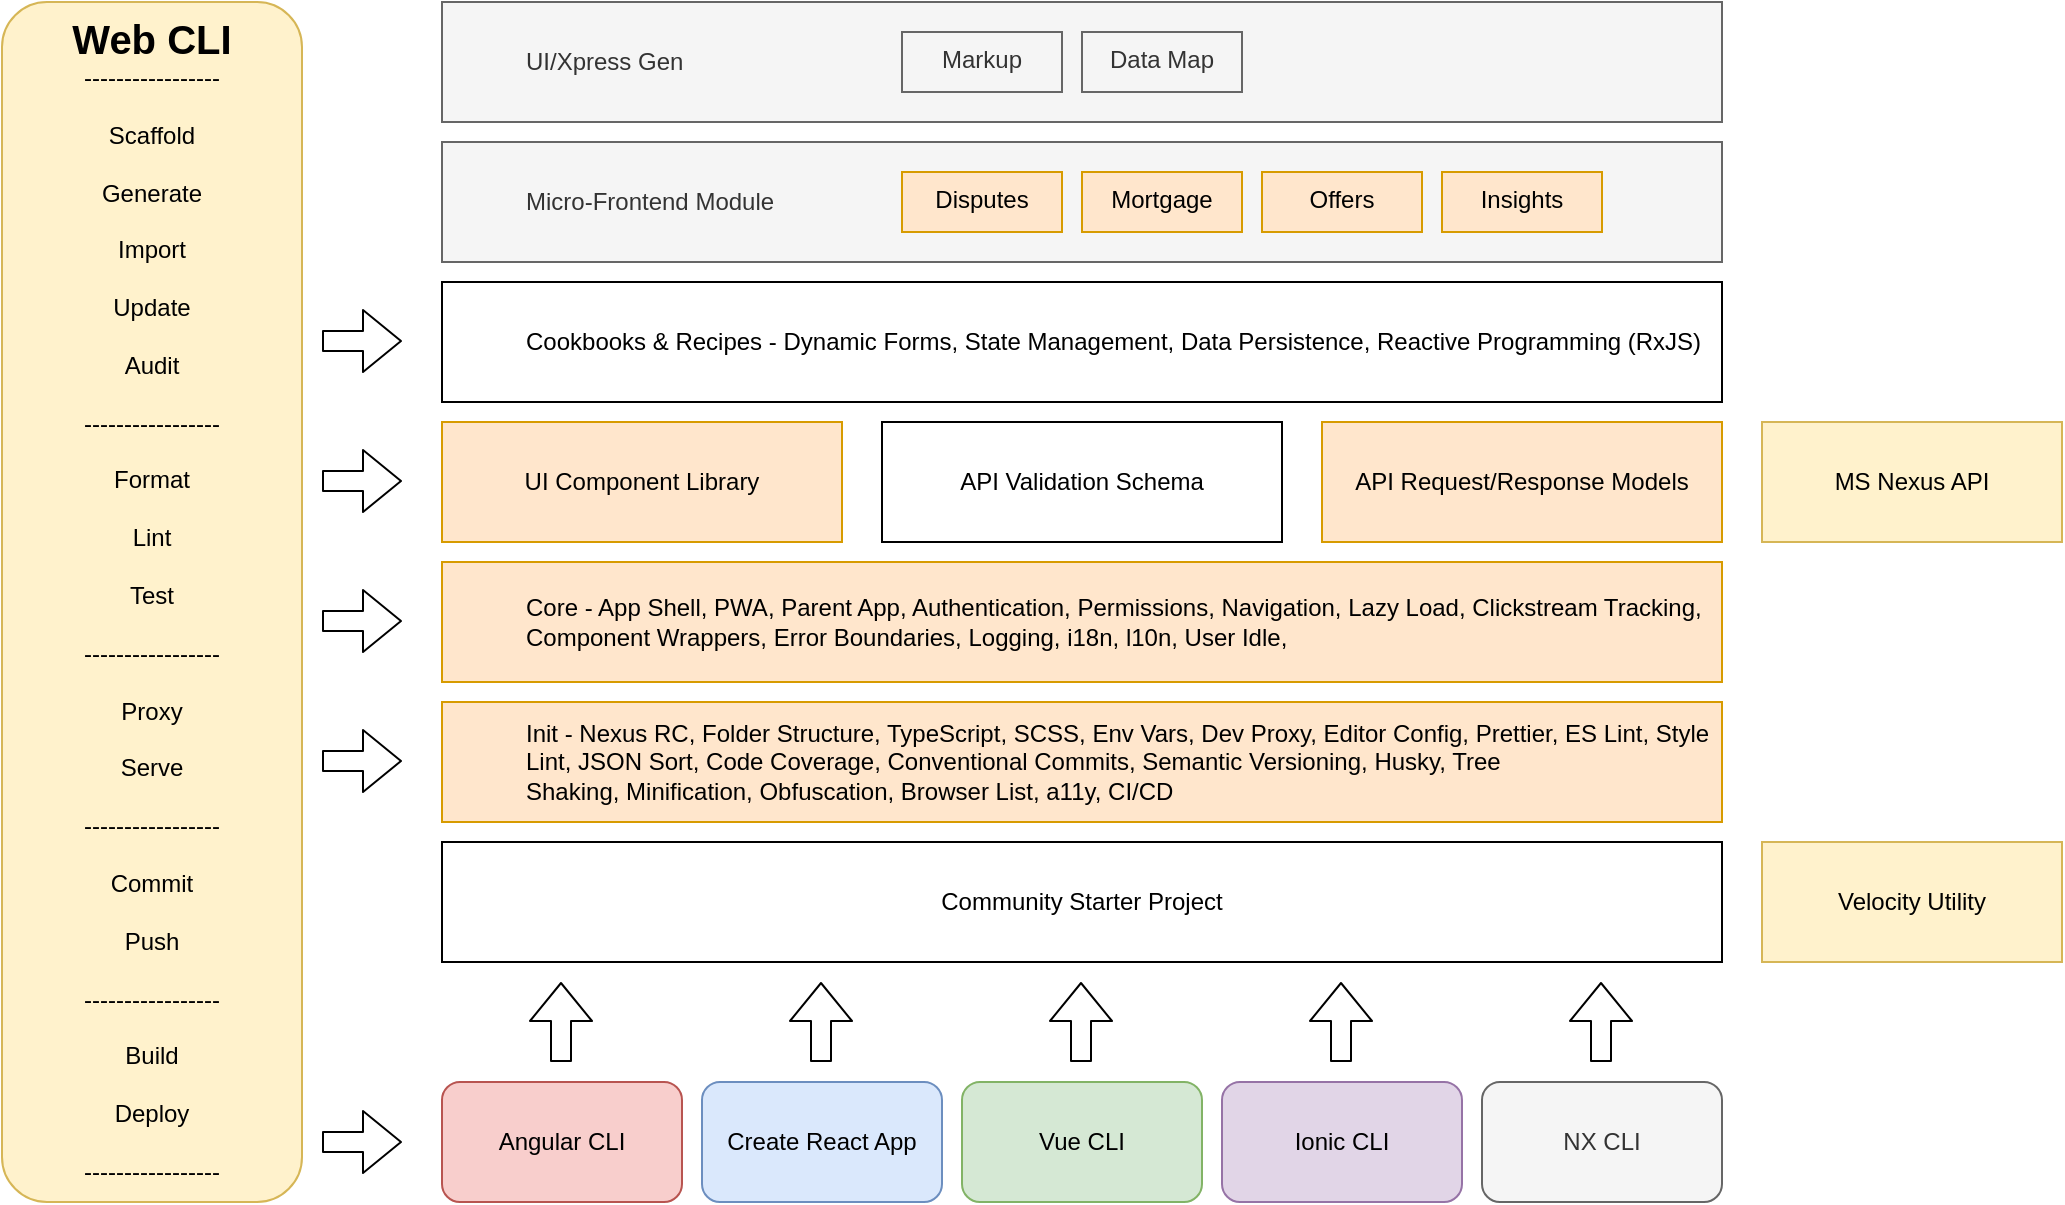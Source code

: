 <mxfile version="20.0.4" type="github">
  <diagram id="HEiGUlukCGZqpBvKubvR" name="Page-1">
    <mxGraphModel dx="1426" dy="769" grid="1" gridSize="10" guides="1" tooltips="1" connect="1" arrows="1" fold="1" page="1" pageScale="1" pageWidth="850" pageHeight="1100" math="0" shadow="0">
      <root>
        <mxCell id="0" />
        <mxCell id="1" parent="0" />
        <mxCell id="8d0RVLimi-yqicXbfbM0-1" value="Community Starter Project" style="rounded=0;whiteSpace=wrap;html=1;" parent="1" vertex="1">
          <mxGeometry x="230" y="430" width="640" height="60" as="geometry" />
        </mxCell>
        <mxCell id="8d0RVLimi-yqicXbfbM0-3" value="Angular CLI" style="rounded=1;whiteSpace=wrap;html=1;fillColor=#f8cecc;strokeColor=#b85450;" parent="1" vertex="1">
          <mxGeometry x="230" y="550" width="120" height="60" as="geometry" />
        </mxCell>
        <mxCell id="8d0RVLimi-yqicXbfbM0-4" value="Create React App" style="rounded=1;whiteSpace=wrap;html=1;fillColor=#dae8fc;strokeColor=#6c8ebf;" parent="1" vertex="1">
          <mxGeometry x="360" y="550" width="120" height="60" as="geometry" />
        </mxCell>
        <mxCell id="8d0RVLimi-yqicXbfbM0-5" value="Vue CLI" style="rounded=1;whiteSpace=wrap;html=1;fillColor=#d5e8d4;strokeColor=#82b366;" parent="1" vertex="1">
          <mxGeometry x="490" y="550" width="120" height="60" as="geometry" />
        </mxCell>
        <mxCell id="8d0RVLimi-yqicXbfbM0-6" value="Ionic CLI" style="rounded=1;whiteSpace=wrap;html=1;fillColor=#e1d5e7;strokeColor=#9673a6;" parent="1" vertex="1">
          <mxGeometry x="620" y="550" width="120" height="60" as="geometry" />
        </mxCell>
        <mxCell id="8d0RVLimi-yqicXbfbM0-7" value="&lt;b style=&quot;font-size: 20px&quot;&gt;Web CLI&lt;br&gt;&lt;/b&gt;-----------------&lt;br&gt;&lt;br&gt;Scaffold&lt;br&gt;&lt;br&gt;Generate&lt;br&gt;&lt;br&gt;Import&lt;br&gt;&lt;br&gt;Update&lt;br&gt;&lt;br&gt;Audit&lt;br&gt;&lt;br&gt;-----------------&lt;br&gt;&lt;br&gt;Format&lt;br&gt;&lt;br&gt;Lint&lt;br&gt;&lt;br&gt;Test&lt;br&gt;&lt;br&gt;-----------------&lt;br&gt;&lt;br&gt;Proxy&lt;br&gt;&lt;br&gt;Serve&lt;br&gt;&lt;br&gt;-----------------&lt;br&gt;&lt;br&gt;Commit&lt;br&gt;&lt;br&gt;Push&lt;br&gt;&lt;br&gt;-----------------&lt;br&gt;&lt;br&gt;Build&lt;br&gt;&lt;br&gt;Deploy&lt;br&gt;&lt;br&gt;-----------------" style="rounded=1;whiteSpace=wrap;html=1;fillColor=#fff2cc;strokeColor=#d6b656;verticalAlign=top;" parent="1" vertex="1">
          <mxGeometry x="10" y="10" width="150" height="600" as="geometry" />
        </mxCell>
        <mxCell id="8d0RVLimi-yqicXbfbM0-8" value="&lt;blockquote style=&quot;margin: 0 0 0 40px ; border: none ; padding: 0px&quot;&gt;Core - App Shell, PWA, Parent App, Authentication, Permissions, Navigation, Lazy Load, Clickstream Tracking, Component Wrappers, Error Boundaries, Logging, i18n, l10n, User Idle,&amp;nbsp;&lt;/blockquote&gt;" style="rounded=0;whiteSpace=wrap;html=1;fillColor=#ffe6cc;strokeColor=#d79b00;align=left;" parent="1" vertex="1">
          <mxGeometry x="230" y="290" width="640" height="60" as="geometry" />
        </mxCell>
        <mxCell id="8d0RVLimi-yqicXbfbM0-9" value="&lt;blockquote style=&quot;margin: 0 0 0 40px ; border: none ; padding: 0px&quot;&gt;&lt;span&gt;Micro-Frontend Module&lt;/span&gt;&lt;/blockquote&gt;" style="rounded=0;whiteSpace=wrap;html=1;align=left;fillColor=#f5f5f5;fontColor=#333333;strokeColor=#666666;" parent="1" vertex="1">
          <mxGeometry x="230" y="80" width="640" height="60" as="geometry" />
        </mxCell>
        <mxCell id="8d0RVLimi-yqicXbfbM0-10" value="" style="shape=flexArrow;endArrow=classic;html=1;fillColor=#ffffff;" parent="1" edge="1">
          <mxGeometry width="50" height="50" relative="1" as="geometry">
            <mxPoint x="170" y="580" as="sourcePoint" />
            <mxPoint x="210" y="580" as="targetPoint" />
          </mxGeometry>
        </mxCell>
        <mxCell id="8d0RVLimi-yqicXbfbM0-11" value="" style="shape=flexArrow;endArrow=classic;html=1;fillColor=#ffffff;" parent="1" edge="1">
          <mxGeometry width="50" height="50" relative="1" as="geometry">
            <mxPoint x="289.5" y="540" as="sourcePoint" />
            <mxPoint x="289.5" y="500" as="targetPoint" />
          </mxGeometry>
        </mxCell>
        <mxCell id="8d0RVLimi-yqicXbfbM0-12" value="" style="shape=flexArrow;endArrow=classic;html=1;fillColor=#ffffff;" parent="1" edge="1">
          <mxGeometry width="50" height="50" relative="1" as="geometry">
            <mxPoint x="419.5" y="540" as="sourcePoint" />
            <mxPoint x="419.5" y="500" as="targetPoint" />
          </mxGeometry>
        </mxCell>
        <mxCell id="8d0RVLimi-yqicXbfbM0-13" value="" style="shape=flexArrow;endArrow=classic;html=1;fillColor=#ffffff;" parent="1" edge="1">
          <mxGeometry width="50" height="50" relative="1" as="geometry">
            <mxPoint x="549.5" y="540" as="sourcePoint" />
            <mxPoint x="549.5" y="500" as="targetPoint" />
          </mxGeometry>
        </mxCell>
        <mxCell id="8d0RVLimi-yqicXbfbM0-14" value="" style="shape=flexArrow;endArrow=classic;html=1;fillColor=#ffffff;" parent="1" edge="1">
          <mxGeometry width="50" height="50" relative="1" as="geometry">
            <mxPoint x="679.5" y="540" as="sourcePoint" />
            <mxPoint x="679.5" y="500" as="targetPoint" />
          </mxGeometry>
        </mxCell>
        <mxCell id="8d0RVLimi-yqicXbfbM0-15" value="" style="shape=flexArrow;endArrow=classic;html=1;fillColor=#ffffff;" parent="1" edge="1">
          <mxGeometry width="50" height="50" relative="1" as="geometry">
            <mxPoint x="170" y="319.5" as="sourcePoint" />
            <mxPoint x="210" y="319.5" as="targetPoint" />
          </mxGeometry>
        </mxCell>
        <mxCell id="8d0RVLimi-yqicXbfbM0-17" value="" style="shape=flexArrow;endArrow=classic;html=1;fillColor=#ffffff;" parent="1" edge="1">
          <mxGeometry width="50" height="50" relative="1" as="geometry">
            <mxPoint x="170" y="249.5" as="sourcePoint" />
            <mxPoint x="210" y="249.5" as="targetPoint" />
          </mxGeometry>
        </mxCell>
        <mxCell id="8d0RVLimi-yqicXbfbM0-18" value="&lt;blockquote style=&quot;margin: 0 0 0 40px ; border: none ; padding: 0px&quot;&gt;UI/Xpress Gen&lt;/blockquote&gt;" style="rounded=0;whiteSpace=wrap;html=1;align=left;fillColor=#f5f5f5;fontColor=#333333;strokeColor=#666666;" parent="1" vertex="1">
          <mxGeometry x="230" y="10" width="640" height="60" as="geometry" />
        </mxCell>
        <mxCell id="8d0RVLimi-yqicXbfbM0-19" value="&lt;blockquote style=&quot;margin: 0 0 0 40px ; border: none ; padding: 0px&quot;&gt;Cookbooks &amp;amp; Recipes - Dynamic Forms, State Management, Data Persistence, Reactive Programming (RxJS)&lt;/blockquote&gt;" style="rounded=0;whiteSpace=wrap;html=1;align=left;" parent="1" vertex="1">
          <mxGeometry x="230" y="150" width="640" height="60" as="geometry" />
        </mxCell>
        <mxCell id="8d0RVLimi-yqicXbfbM0-20" value="UI Component Library" style="rounded=0;whiteSpace=wrap;html=1;fillColor=#ffe6cc;strokeColor=#d79b00;" parent="1" vertex="1">
          <mxGeometry x="230" y="220" width="200" height="60" as="geometry" />
        </mxCell>
        <mxCell id="8d0RVLimi-yqicXbfbM0-21" value="API Request/Response Models" style="rounded=0;whiteSpace=wrap;html=1;fillColor=#ffe6cc;strokeColor=#d79b00;" parent="1" vertex="1">
          <mxGeometry x="670" y="220" width="200" height="60" as="geometry" />
        </mxCell>
        <mxCell id="8d0RVLimi-yqicXbfbM0-22" value="API Validation Schema" style="rounded=0;whiteSpace=wrap;html=1;" parent="1" vertex="1">
          <mxGeometry x="450" y="220" width="200" height="60" as="geometry" />
        </mxCell>
        <mxCell id="8d0RVLimi-yqicXbfbM0-23" value="" style="shape=flexArrow;endArrow=classic;html=1;fillColor=#ffffff;" parent="1" edge="1">
          <mxGeometry width="50" height="50" relative="1" as="geometry">
            <mxPoint x="170" y="179.5" as="sourcePoint" />
            <mxPoint x="210" y="179.5" as="targetPoint" />
          </mxGeometry>
        </mxCell>
        <mxCell id="8d0RVLimi-yqicXbfbM0-24" value="Velocity Utility" style="rounded=0;whiteSpace=wrap;html=1;fillColor=#fff2cc;strokeColor=#d6b656;" parent="1" vertex="1">
          <mxGeometry x="890" y="430" width="150" height="60" as="geometry" />
        </mxCell>
        <mxCell id="tLe-2WMdHiqMxx7N67UK-1" value="Disputes" style="rounded=0;whiteSpace=wrap;html=1;align=center;verticalAlign=top;fillColor=#ffe6cc;strokeColor=#d79b00;" parent="1" vertex="1">
          <mxGeometry x="460" y="95" width="80" height="30" as="geometry" />
        </mxCell>
        <mxCell id="tLe-2WMdHiqMxx7N67UK-2" value="Mortgage" style="rounded=0;whiteSpace=wrap;html=1;align=center;verticalAlign=top;fillColor=#ffe6cc;strokeColor=#d79b00;" parent="1" vertex="1">
          <mxGeometry x="550" y="95" width="80" height="30" as="geometry" />
        </mxCell>
        <mxCell id="tLe-2WMdHiqMxx7N67UK-3" value="Offers" style="rounded=0;whiteSpace=wrap;html=1;align=center;verticalAlign=top;fillColor=#ffe6cc;strokeColor=#d79b00;" parent="1" vertex="1">
          <mxGeometry x="640" y="95" width="80" height="30" as="geometry" />
        </mxCell>
        <mxCell id="tLe-2WMdHiqMxx7N67UK-4" value="Insights" style="rounded=0;whiteSpace=wrap;html=1;align=center;verticalAlign=top;fillColor=#ffe6cc;strokeColor=#d79b00;" parent="1" vertex="1">
          <mxGeometry x="730" y="95" width="80" height="30" as="geometry" />
        </mxCell>
        <mxCell id="tLe-2WMdHiqMxx7N67UK-6" value="NX CLI" style="rounded=1;whiteSpace=wrap;html=1;fillColor=#f5f5f5;strokeColor=#666666;fontColor=#333333;" parent="1" vertex="1">
          <mxGeometry x="750" y="550" width="120" height="60" as="geometry" />
        </mxCell>
        <mxCell id="tLe-2WMdHiqMxx7N67UK-7" value="" style="shape=flexArrow;endArrow=classic;html=1;fillColor=#ffffff;" parent="1" edge="1">
          <mxGeometry width="50" height="50" relative="1" as="geometry">
            <mxPoint x="809.5" y="540" as="sourcePoint" />
            <mxPoint x="809.5" y="500" as="targetPoint" />
          </mxGeometry>
        </mxCell>
        <mxCell id="tLe-2WMdHiqMxx7N67UK-8" value="Markup" style="rounded=0;whiteSpace=wrap;html=1;align=center;verticalAlign=top;fillColor=#f5f5f5;fontColor=#333333;strokeColor=#666666;" parent="1" vertex="1">
          <mxGeometry x="460" y="25" width="80" height="30" as="geometry" />
        </mxCell>
        <mxCell id="tLe-2WMdHiqMxx7N67UK-9" value="Data Map" style="rounded=0;whiteSpace=wrap;html=1;align=center;verticalAlign=top;fillColor=#f5f5f5;fontColor=#333333;strokeColor=#666666;" parent="1" vertex="1">
          <mxGeometry x="550" y="25" width="80" height="30" as="geometry" />
        </mxCell>
        <mxCell id="tLe-2WMdHiqMxx7N67UK-10" value="&lt;blockquote style=&quot;margin: 0 0 0 40px ; border: none ; padding: 0px&quot;&gt;Init - Nexus RC, Folder Structure, TypeScript, SCSS, Env Vars, Dev Proxy, Editor Config, Prettier, ES Lint, Style Lint, JSON Sort, Code Coverage, Conventional Commits, Semantic Versioning, Husky, Tree Shaking,&amp;nbsp;Minification,&amp;nbsp;Obfuscation, Browser List, a11y, CI/CD&lt;/blockquote&gt;" style="rounded=0;whiteSpace=wrap;html=1;fillColor=#ffe6cc;strokeColor=#d79b00;align=left;" parent="1" vertex="1">
          <mxGeometry x="230" y="360" width="640" height="60" as="geometry" />
        </mxCell>
        <mxCell id="tLe-2WMdHiqMxx7N67UK-11" value="" style="shape=flexArrow;endArrow=classic;html=1;fillColor=#ffffff;" parent="1" edge="1">
          <mxGeometry width="50" height="50" relative="1" as="geometry">
            <mxPoint x="170" y="389.5" as="sourcePoint" />
            <mxPoint x="210" y="389.5" as="targetPoint" />
          </mxGeometry>
        </mxCell>
        <mxCell id="4MPpFSGKou55jzCAV7dB-1" value="MS Nexus API" style="rounded=0;whiteSpace=wrap;html=1;fillColor=#fff2cc;strokeColor=#d6b656;" parent="1" vertex="1">
          <mxGeometry x="890" y="220" width="150" height="60" as="geometry" />
        </mxCell>
      </root>
    </mxGraphModel>
  </diagram>
</mxfile>
